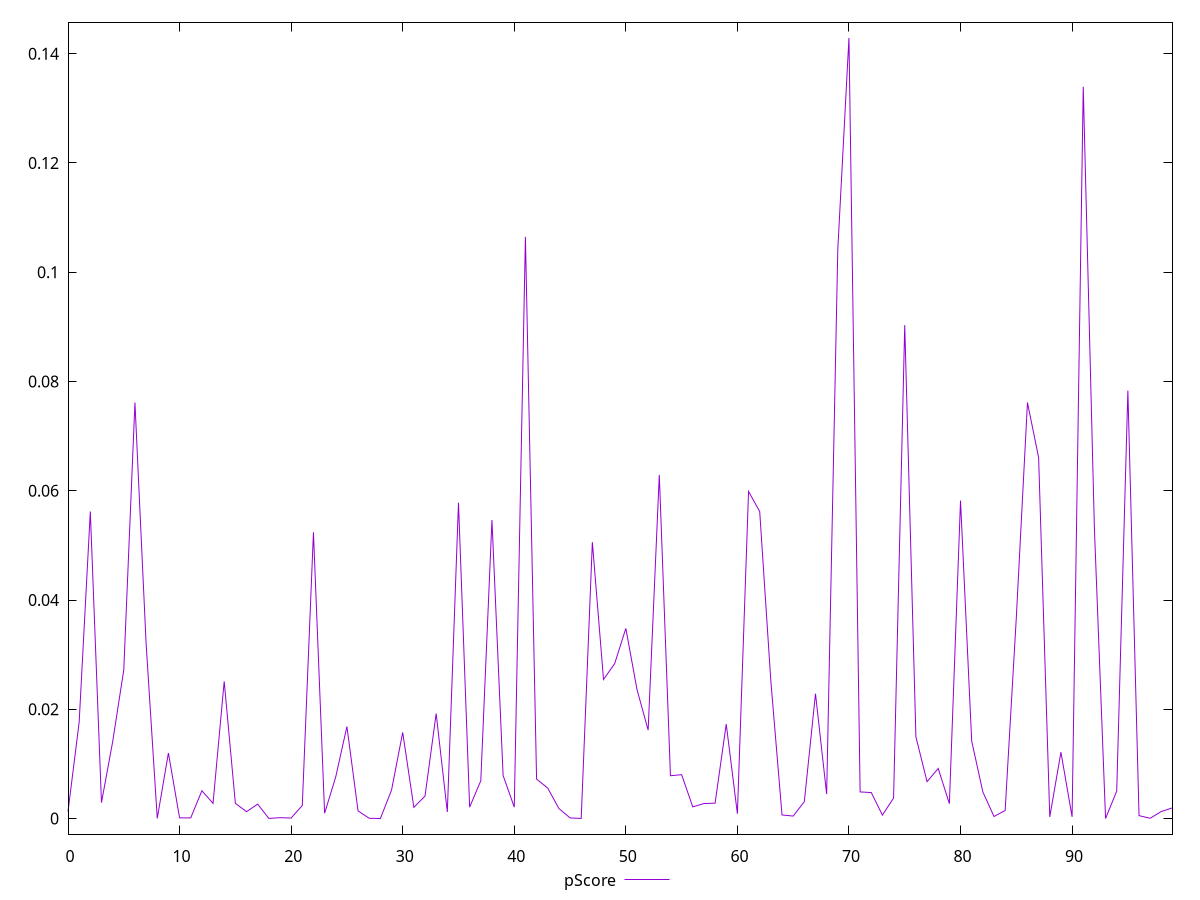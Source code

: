 reset

$pScore <<EOF
0 0.0012801838981377212
1 0.01762691486570439
2 0.0561995612159496
3 0.0029117807097600035
4 0.014011483665038238
5 0.02722812116104656
6 0.07614252659399406
7 0.03205798209763738
8 0.000020192696201126736
9 0.01199318092705376
10 0.00012621015719771478
11 0.00011272590374805658
12 0.005079242163970599
13 0.0027783920029593734
14 0.02510710510615094
15 0.0027783920029593734
16 0.0012521092893187924
17 0.0026360923053320717
18 0.00001953032922619169
19 0.00015561727647311896
20 0.00008530679512702699
21 0.0023881141404370476
22 0.05239456194255987
23 0.000967348714859928
24 0.0076372622938706836
25 0.016831611602176666
26 0.0013916101415754056
27 0.00004561538173858404
28 5.876016271888496e-7
29 0.005204735152933182
30 0.01576083492467939
31 0.0020441088001662555
32 0.00410947639539383
33 0.019211515464435835
34 0.0011979156907763189
35 0.05780120700784541
36 0.0020795725617370753
37 0.006911193295547513
38 0.054644101765044306
39 0.007880504960904477
40 0.0020795725617370753
41 0.1064786379217354
42 0.007219360375863237
43 0.005567209093841896
44 0.001833994667611305
45 0.00011594599942937878
46 0.000017316957809099254
47 0.050593824481097005
48 0.02544811835441141
49 0.028358814732814208
50 0.03480404566520451
51 0.02363123321694177
52 0.016180207144502134
53 0.06289739600370814
54 0.007831204027838101
55 0.008030402194012687
56 0.002127884029646032
57 0.002746075227903877
58 0.002811115457446778
59 0.01728129684852109
60 0.0008773890942703755
61 0.059870339762956915
62 0.0561995612159496
63 0.02510710510615094
64 0.0006503039235415398
65 0.00044642926915061665
66 0.003088213129402384
67 0.022851193387210367
68 0.004471300768088604
69 0.10421548269386727
70 0.14289830734397002
71 0.004867333461896606
72 0.00475049601676264
73 0.0006200992672052985
74 0.0037562311175835528
75 0.09033113767088724
76 0.01495631050682028
77 0.006741420003074594
78 0.009168609092353619
79 0.002714159765552393
80 0.05820899742884167
81 0.01419524953041068
82 0.004867333461896606
83 0.00037502945623452133
84 0.00147162753160196
85 0.03677143592190352
86 0.07614252659399406
87 0.06608374208368334
88 0.00028843446851645194
89 0.012148939453032248
90 0.0003094148359580884
91 0.133954641839515
92 0.05313347523169781
93 0.000006159918044035262
94 0.005017710069889492
95 0.07833742203209493
96 0.000527027130258706
97 0.00005095227643431288
98 0.001287307216077338
99 0.0019526615930217095
EOF

set key outside below
set xrange [0:99]
set yrange [-0.002857366793219668:0.14575626173881687]
set trange [-0.002857366793219668:0.14575626173881687]
set terminal svg size 640, 500 enhanced background rgb 'white'
set output "report_00015_2021-02-09T16-11-33.973Z/max-potential-fid/samples/pages+cached/pScore/values.svg"

plot $pScore title "pScore" with line

reset
